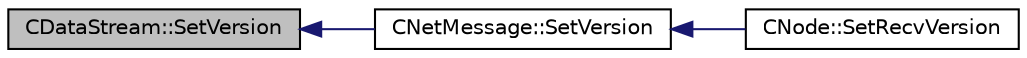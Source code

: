 digraph "CDataStream::SetVersion"
{
  edge [fontname="Helvetica",fontsize="10",labelfontname="Helvetica",labelfontsize="10"];
  node [fontname="Helvetica",fontsize="10",shape=record];
  rankdir="LR";
  Node137 [label="CDataStream::SetVersion",height=0.2,width=0.4,color="black", fillcolor="grey75", style="filled", fontcolor="black"];
  Node137 -> Node138 [dir="back",color="midnightblue",fontsize="10",style="solid",fontname="Helvetica"];
  Node138 [label="CNetMessage::SetVersion",height=0.2,width=0.4,color="black", fillcolor="white", style="filled",URL="$d7/d97/class_c_net_message.html#a63b9f2351d5e92126cacacd51d9e16b6"];
  Node138 -> Node139 [dir="back",color="midnightblue",fontsize="10",style="solid",fontname="Helvetica"];
  Node139 [label="CNode::SetRecvVersion",height=0.2,width=0.4,color="black", fillcolor="white", style="filled",URL="$d1/d64/class_c_node.html#a94438c6285d1635c62ccff10593780e6"];
}
